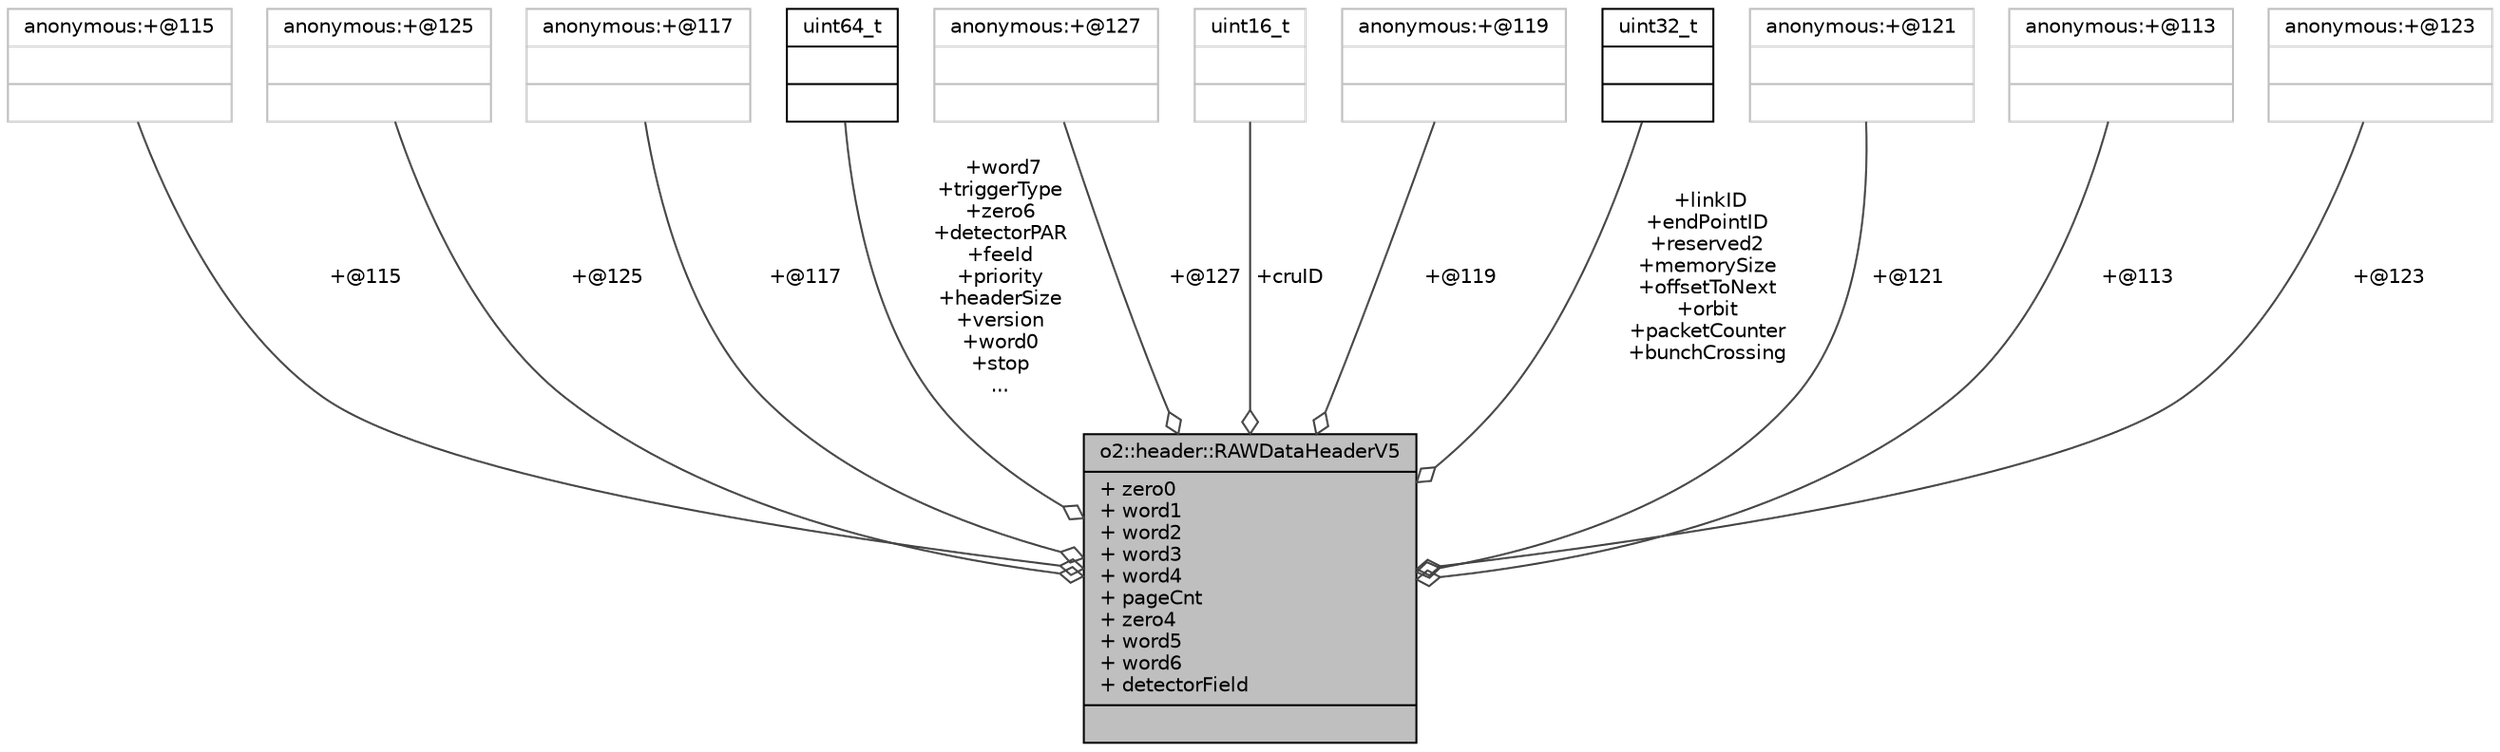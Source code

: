 digraph "o2::header::RAWDataHeaderV5"
{
 // INTERACTIVE_SVG=YES
  bgcolor="transparent";
  edge [fontname="Helvetica",fontsize="10",labelfontname="Helvetica",labelfontsize="10"];
  node [fontname="Helvetica",fontsize="10",shape=record];
  Node1 [label="{o2::header::RAWDataHeaderV5\n|+ zero0\l+ word1\l+ word2\l+ word3\l+ word4\l+ pageCnt\l+ zero4\l+ word5\l+ word6\l+ detectorField\l|}",height=0.2,width=0.4,color="black", fillcolor="grey75", style="filled", fontcolor="black"];
  Node2 -> Node1 [color="grey25",fontsize="10",style="solid",label=" +@115" ,arrowhead="odiamond",fontname="Helvetica"];
  Node2 [label="{anonymous:+@115\n||}",height=0.2,width=0.4,color="grey75"];
  Node3 -> Node1 [color="grey25",fontsize="10",style="solid",label=" +@125" ,arrowhead="odiamond",fontname="Helvetica"];
  Node3 [label="{anonymous:+@125\n||}",height=0.2,width=0.4,color="grey75"];
  Node4 -> Node1 [color="grey25",fontsize="10",style="solid",label=" +@117" ,arrowhead="odiamond",fontname="Helvetica"];
  Node4 [label="{anonymous:+@117\n||}",height=0.2,width=0.4,color="grey75"];
  Node5 -> Node1 [color="grey25",fontsize="10",style="solid",label=" +word7\n+triggerType\n+zero6\n+detectorPAR\n+feeId\n+priority\n+headerSize\n+version\n+word0\n+stop\n..." ,arrowhead="odiamond",fontname="Helvetica"];
  Node5 [label="{uint64_t\n||}",height=0.2,width=0.4,color="black",URL="$d6/d30/classuint64__t.html"];
  Node6 -> Node1 [color="grey25",fontsize="10",style="solid",label=" +@127" ,arrowhead="odiamond",fontname="Helvetica"];
  Node6 [label="{anonymous:+@127\n||}",height=0.2,width=0.4,color="grey75"];
  Node7 -> Node1 [color="grey25",fontsize="10",style="solid",label=" +cruID" ,arrowhead="odiamond",fontname="Helvetica"];
  Node7 [label="{uint16_t\n||}",height=0.2,width=0.4,color="grey75"];
  Node8 -> Node1 [color="grey25",fontsize="10",style="solid",label=" +@119" ,arrowhead="odiamond",fontname="Helvetica"];
  Node8 [label="{anonymous:+@119\n||}",height=0.2,width=0.4,color="grey75"];
  Node9 -> Node1 [color="grey25",fontsize="10",style="solid",label=" +linkID\n+endPointID\n+reserved2\n+memorySize\n+offsetToNext\n+orbit\n+packetCounter\n+bunchCrossing" ,arrowhead="odiamond",fontname="Helvetica"];
  Node9 [label="{uint32_t\n||}",height=0.2,width=0.4,color="black",URL="$d3/d87/classuint32__t.html"];
  Node10 -> Node1 [color="grey25",fontsize="10",style="solid",label=" +@121" ,arrowhead="odiamond",fontname="Helvetica"];
  Node10 [label="{anonymous:+@121\n||}",height=0.2,width=0.4,color="grey75"];
  Node11 -> Node1 [color="grey25",fontsize="10",style="solid",label=" +@113" ,arrowhead="odiamond",fontname="Helvetica"];
  Node11 [label="{anonymous:+@113\n||}",height=0.2,width=0.4,color="grey75"];
  Node12 -> Node1 [color="grey25",fontsize="10",style="solid",label=" +@123" ,arrowhead="odiamond",fontname="Helvetica"];
  Node12 [label="{anonymous:+@123\n||}",height=0.2,width=0.4,color="grey75"];
}

